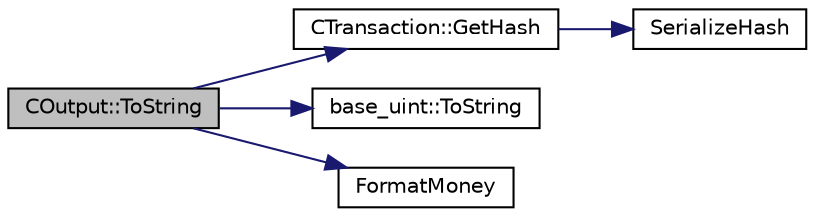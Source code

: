 digraph "COutput::ToString"
{
  edge [fontname="Helvetica",fontsize="10",labelfontname="Helvetica",labelfontsize="10"];
  node [fontname="Helvetica",fontsize="10",shape=record];
  rankdir="LR";
  Node7 [label="COutput::ToString",height=0.2,width=0.4,color="black", fillcolor="grey75", style="filled", fontcolor="black"];
  Node7 -> Node8 [color="midnightblue",fontsize="10",style="solid",fontname="Helvetica"];
  Node8 [label="CTransaction::GetHash",height=0.2,width=0.4,color="black", fillcolor="white", style="filled",URL="$df/d43/class_c_transaction.html#a0b46d80e82ca324e82c2ce3fc1492bfa"];
  Node8 -> Node9 [color="midnightblue",fontsize="10",style="solid",fontname="Helvetica"];
  Node9 [label="SerializeHash",height=0.2,width=0.4,color="black", fillcolor="white", style="filled",URL="$db/dfb/hash_8h.html#a6de694e43f17c62025c6883965b65e63"];
  Node7 -> Node10 [color="midnightblue",fontsize="10",style="solid",fontname="Helvetica"];
  Node10 [label="base_uint::ToString",height=0.2,width=0.4,color="black", fillcolor="white", style="filled",URL="$da/df7/classbase__uint.html#acccba4d9d51a0c36261718ca0cbb293b"];
  Node7 -> Node11 [color="midnightblue",fontsize="10",style="solid",fontname="Helvetica"];
  Node11 [label="FormatMoney",height=0.2,width=0.4,color="black", fillcolor="white", style="filled",URL="$df/d2d/util_8cpp.html#a3293aaba439017a99a494cbf39fb5681"];
}
